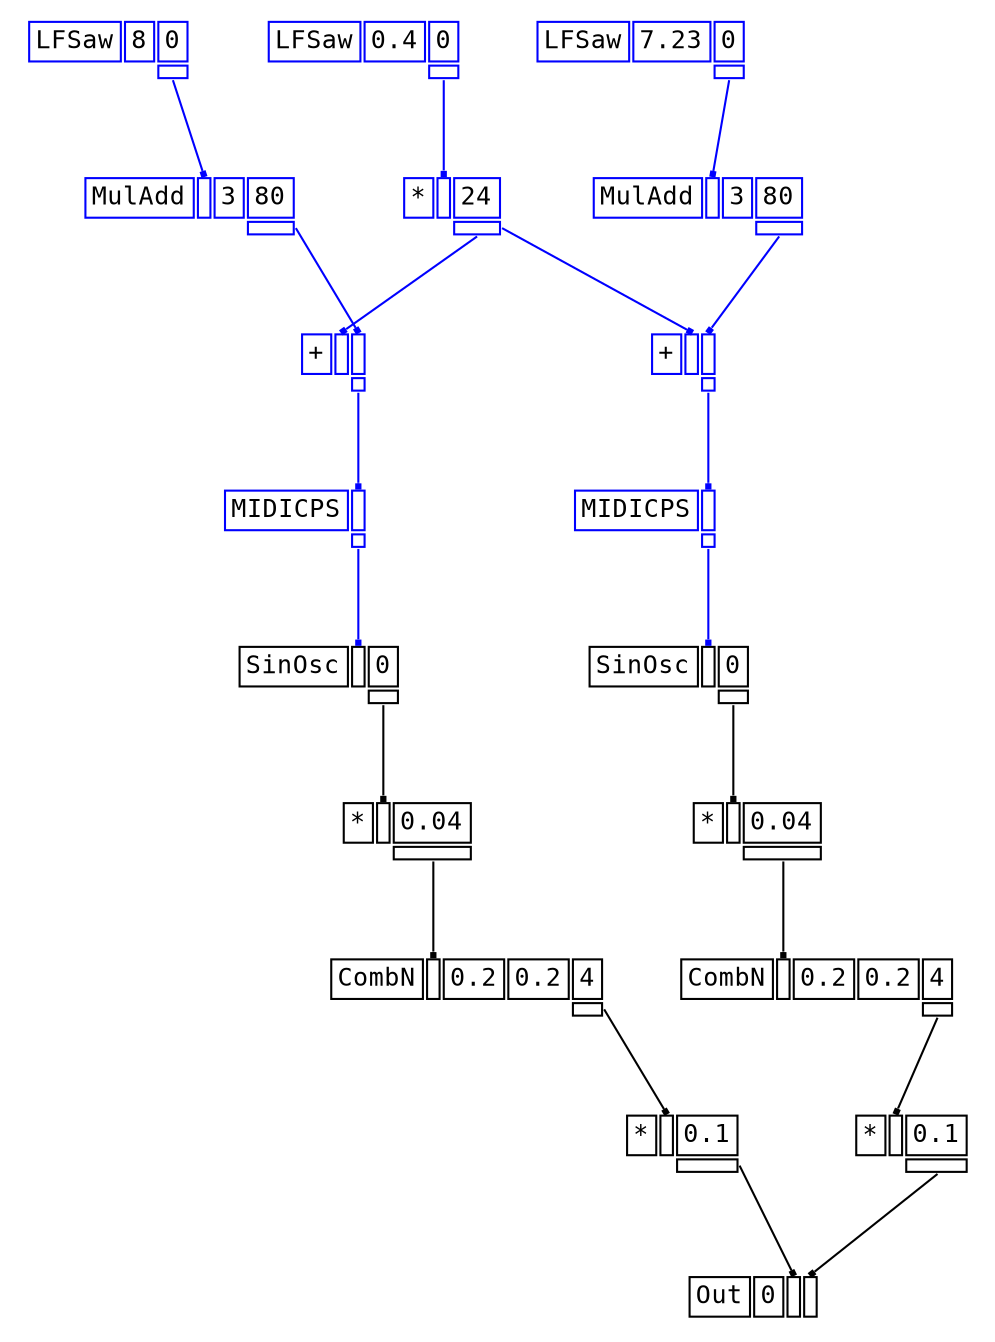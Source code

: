 digraph Anonymous {
graph [splines=false];
node [fontsize=12,fontname="Courier"];
edge [arrowhead=box,arrowsize=0.25];
u_11 [shape="plaintext",color="blue",label=<<TABLE BORDER="0" CELLBORDER="1"><TR><TD>LFSaw</TD><TD>8</TD><TD>0</TD></TR><TR><TD BORDER="0"></TD><TD BORDER="0"></TD><TD PORT="o_0"></TD></TR></TABLE>>];
u_12 [shape="plaintext",color="blue",label=<<TABLE BORDER="0" CELLBORDER="1"><TR><TD>MulAdd</TD><TD PORT="i_0"></TD><TD>3</TD><TD>80</TD></TR><TR><TD BORDER="0"></TD><TD BORDER="0"></TD><TD BORDER="0"></TD><TD PORT="o_0"></TD></TR></TABLE>>];
u_13 [shape="plaintext",color="blue",label=<<TABLE BORDER="0" CELLBORDER="1"><TR><TD>LFSaw</TD><TD>7.23</TD><TD>0</TD></TR><TR><TD BORDER="0"></TD><TD BORDER="0"></TD><TD PORT="o_0"></TD></TR></TABLE>>];
u_14 [shape="plaintext",color="blue",label=<<TABLE BORDER="0" CELLBORDER="1"><TR><TD>MulAdd</TD><TD PORT="i_0"></TD><TD>3</TD><TD>80</TD></TR><TR><TD BORDER="0"></TD><TD BORDER="0"></TD><TD BORDER="0"></TD><TD PORT="o_0"></TD></TR></TABLE>>];
u_15 [shape="plaintext",color="blue",label=<<TABLE BORDER="0" CELLBORDER="1"><TR><TD>LFSaw</TD><TD>0.4</TD><TD>0</TD></TR><TR><TD BORDER="0"></TD><TD BORDER="0"></TD><TD PORT="o_0"></TD></TR></TABLE>>];
u_16 [shape="plaintext",color="blue",label=<<TABLE BORDER="0" CELLBORDER="1"><TR><TD>*</TD><TD PORT="i_0"></TD><TD>24</TD></TR><TR><TD BORDER="0"></TD><TD BORDER="0"></TD><TD PORT="o_0"></TD></TR></TABLE>>];
u_17 [shape="plaintext",color="blue",label=<<TABLE BORDER="0" CELLBORDER="1"><TR><TD>+</TD><TD PORT="i_0"></TD><TD PORT="i_1"></TD></TR><TR><TD BORDER="0"></TD><TD BORDER="0"></TD><TD PORT="o_0"></TD></TR></TABLE>>];
u_18 [shape="plaintext",color="blue",label=<<TABLE BORDER="0" CELLBORDER="1"><TR><TD>MIDICPS</TD><TD PORT="i_0"></TD></TR><TR><TD BORDER="0"></TD><TD PORT="o_0"></TD></TR></TABLE>>];
u_19 [shape="plaintext",color="black",label=<<TABLE BORDER="0" CELLBORDER="1"><TR><TD>SinOsc</TD><TD PORT="i_0"></TD><TD>0</TD></TR><TR><TD BORDER="0"></TD><TD BORDER="0"></TD><TD PORT="o_0"></TD></TR></TABLE>>];
u_20 [shape="plaintext",color="black",label=<<TABLE BORDER="0" CELLBORDER="1"><TR><TD>*</TD><TD PORT="i_0"></TD><TD>0.04</TD></TR><TR><TD BORDER="0"></TD><TD BORDER="0"></TD><TD PORT="o_0"></TD></TR></TABLE>>];
u_21 [shape="plaintext",color="black",label=<<TABLE BORDER="0" CELLBORDER="1"><TR><TD>CombN</TD><TD PORT="i_0"></TD><TD>0.2</TD><TD>0.2</TD><TD>4</TD></TR><TR><TD BORDER="0"></TD><TD BORDER="0"></TD><TD BORDER="0"></TD><TD BORDER="0"></TD><TD PORT="o_0"></TD></TR></TABLE>>];
u_22 [shape="plaintext",color="black",label=<<TABLE BORDER="0" CELLBORDER="1"><TR><TD>*</TD><TD PORT="i_0"></TD><TD>0.1</TD></TR><TR><TD BORDER="0"></TD><TD BORDER="0"></TD><TD PORT="o_0"></TD></TR></TABLE>>];
u_23 [shape="plaintext",color="blue",label=<<TABLE BORDER="0" CELLBORDER="1"><TR><TD>+</TD><TD PORT="i_0"></TD><TD PORT="i_1"></TD></TR><TR><TD BORDER="0"></TD><TD BORDER="0"></TD><TD PORT="o_0"></TD></TR></TABLE>>];
u_24 [shape="plaintext",color="blue",label=<<TABLE BORDER="0" CELLBORDER="1"><TR><TD>MIDICPS</TD><TD PORT="i_0"></TD></TR><TR><TD BORDER="0"></TD><TD PORT="o_0"></TD></TR></TABLE>>];
u_25 [shape="plaintext",color="black",label=<<TABLE BORDER="0" CELLBORDER="1"><TR><TD>SinOsc</TD><TD PORT="i_0"></TD><TD>0</TD></TR><TR><TD BORDER="0"></TD><TD BORDER="0"></TD><TD PORT="o_0"></TD></TR></TABLE>>];
u_26 [shape="plaintext",color="black",label=<<TABLE BORDER="0" CELLBORDER="1"><TR><TD>*</TD><TD PORT="i_0"></TD><TD>0.04</TD></TR><TR><TD BORDER="0"></TD><TD BORDER="0"></TD><TD PORT="o_0"></TD></TR></TABLE>>];
u_27 [shape="plaintext",color="black",label=<<TABLE BORDER="0" CELLBORDER="1"><TR><TD>CombN</TD><TD PORT="i_0"></TD><TD>0.2</TD><TD>0.2</TD><TD>4</TD></TR><TR><TD BORDER="0"></TD><TD BORDER="0"></TD><TD BORDER="0"></TD><TD BORDER="0"></TD><TD PORT="o_0"></TD></TR></TABLE>>];
u_28 [shape="plaintext",color="black",label=<<TABLE BORDER="0" CELLBORDER="1"><TR><TD>*</TD><TD PORT="i_0"></TD><TD>0.1</TD></TR><TR><TD BORDER="0"></TD><TD BORDER="0"></TD><TD PORT="o_0"></TD></TR></TABLE>>];
u_29 [shape="plaintext",color="black",label=<<TABLE BORDER="0" CELLBORDER="1"><TR><TD>Out</TD><TD>0</TD><TD PORT="i_1"></TD><TD PORT="i_2"></TD></TR></TABLE>>];
u_11:o_0 -> u_12:i_0 [color=blue];
u_13:o_0 -> u_14:i_0 [color=blue];
u_15:o_0 -> u_16:i_0 [color=blue];
u_16:o_0 -> u_17:i_0 [color=blue];
u_12:o_0 -> u_17:i_1 [color=blue];
u_17:o_0 -> u_18:i_0 [color=blue];
u_18:o_0 -> u_19:i_0 [color=blue];
u_19:o_0 -> u_20:i_0 [color=black];
u_20:o_0 -> u_21:i_0 [color=black];
u_21:o_0 -> u_22:i_0 [color=black];
u_16:o_0 -> u_23:i_0 [color=blue];
u_14:o_0 -> u_23:i_1 [color=blue];
u_23:o_0 -> u_24:i_0 [color=blue];
u_24:o_0 -> u_25:i_0 [color=blue];
u_25:o_0 -> u_26:i_0 [color=black];
u_26:o_0 -> u_27:i_0 [color=black];
u_27:o_0 -> u_28:i_0 [color=black];
u_22:o_0 -> u_29:i_1 [color=black];
u_28:o_0 -> u_29:i_2 [color=black];
}

